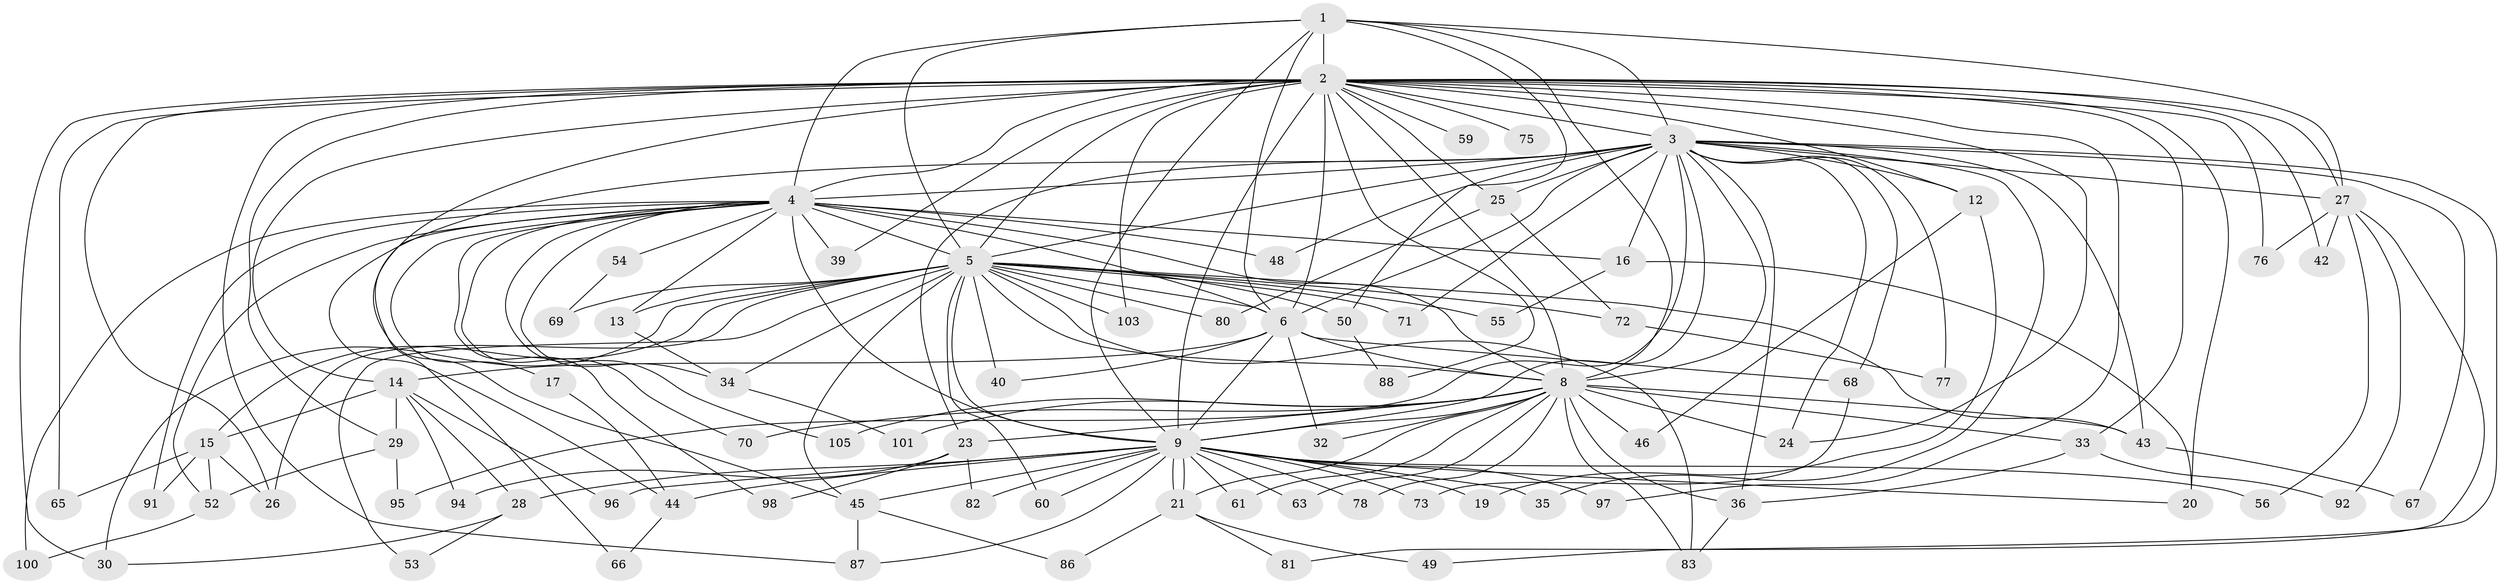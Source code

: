 // original degree distribution, {13: 0.009523809523809525, 16: 0.009523809523809525, 19: 0.009523809523809525, 11: 0.009523809523809525, 29: 0.01904761904761905, 15: 0.009523809523809525, 23: 0.009523809523809525, 25: 0.009523809523809525, 27: 0.009523809523809525, 10: 0.009523809523809525, 5: 0.01904761904761905, 3: 0.19047619047619047, 7: 0.009523809523809525, 6: 0.01904761904761905, 4: 0.09523809523809523, 2: 0.5523809523809524, 8: 0.009523809523809525}
// Generated by graph-tools (version 1.1) at 2025/11/02/27/25 16:11:04]
// undirected, 80 vertices, 182 edges
graph export_dot {
graph [start="1"]
  node [color=gray90,style=filled];
  1 [super="+47"];
  2 [super="+10"];
  3 [super="+11"];
  4 [super="+7"];
  5 [super="+22"];
  6 [super="+31"];
  8 [super="+62"];
  9 [super="+18"];
  12 [super="+74"];
  13;
  14 [super="+90"];
  15 [super="+41"];
  16;
  17 [super="+85"];
  19;
  20 [super="+93"];
  21 [super="+58"];
  23;
  24 [super="+99"];
  25;
  26;
  27 [super="+37"];
  28 [super="+64"];
  29;
  30 [super="+38"];
  32;
  33;
  34 [super="+79"];
  35;
  36;
  39;
  40;
  42;
  43 [super="+57"];
  44;
  45 [super="+51"];
  46;
  48;
  49;
  50;
  52 [super="+89"];
  53;
  54;
  55;
  56;
  59;
  60;
  61;
  63;
  65;
  66;
  67;
  68;
  69;
  70;
  71;
  72;
  73;
  75;
  76;
  77;
  78;
  80 [super="+104"];
  81;
  82;
  83 [super="+84"];
  86;
  87 [super="+102"];
  88;
  91;
  92;
  94;
  95;
  96;
  97;
  98;
  100;
  101;
  103;
  105;
  1 -- 2 [weight=2];
  1 -- 3;
  1 -- 4 [weight=2];
  1 -- 5 [weight=2];
  1 -- 6;
  1 -- 8;
  1 -- 9;
  1 -- 27 [weight=2];
  1 -- 50;
  2 -- 3 [weight=2];
  2 -- 4 [weight=4];
  2 -- 5 [weight=2];
  2 -- 6 [weight=3];
  2 -- 8 [weight=2];
  2 -- 9 [weight=2];
  2 -- 14;
  2 -- 20;
  2 -- 25;
  2 -- 39;
  2 -- 59 [weight=2];
  2 -- 75 [weight=2];
  2 -- 65;
  2 -- 12;
  2 -- 76;
  2 -- 87;
  2 -- 88;
  2 -- 26;
  2 -- 29;
  2 -- 30;
  2 -- 33;
  2 -- 97;
  2 -- 103;
  2 -- 42;
  2 -- 45;
  2 -- 27;
  2 -- 24;
  3 -- 4 [weight=2];
  3 -- 5;
  3 -- 6;
  3 -- 8;
  3 -- 9 [weight=2];
  3 -- 24;
  3 -- 27;
  3 -- 35;
  3 -- 36;
  3 -- 44;
  3 -- 48;
  3 -- 49;
  3 -- 67;
  3 -- 95;
  3 -- 68;
  3 -- 71;
  3 -- 43;
  3 -- 12;
  3 -- 77;
  3 -- 16;
  3 -- 23;
  3 -- 25;
  4 -- 5 [weight=2];
  4 -- 6 [weight=2];
  4 -- 8 [weight=2];
  4 -- 9 [weight=2];
  4 -- 13;
  4 -- 70;
  4 -- 66;
  4 -- 16;
  4 -- 17;
  4 -- 91;
  4 -- 34;
  4 -- 98;
  4 -- 100;
  4 -- 39;
  4 -- 105;
  4 -- 48;
  4 -- 52;
  4 -- 54;
  5 -- 6;
  5 -- 8;
  5 -- 9;
  5 -- 13;
  5 -- 15;
  5 -- 26;
  5 -- 30;
  5 -- 40;
  5 -- 50;
  5 -- 53;
  5 -- 55;
  5 -- 60;
  5 -- 69;
  5 -- 71;
  5 -- 72;
  5 -- 80 [weight=2];
  5 -- 83;
  5 -- 103;
  5 -- 34;
  5 -- 43;
  5 -- 45;
  6 -- 8;
  6 -- 9;
  6 -- 14 [weight=2];
  6 -- 32;
  6 -- 40;
  6 -- 68;
  8 -- 9 [weight=2];
  8 -- 23;
  8 -- 24;
  8 -- 32;
  8 -- 33;
  8 -- 43;
  8 -- 46;
  8 -- 61;
  8 -- 63;
  8 -- 70;
  8 -- 78;
  8 -- 83;
  8 -- 101;
  8 -- 105;
  8 -- 36;
  8 -- 21;
  9 -- 19;
  9 -- 21;
  9 -- 21;
  9 -- 28;
  9 -- 35;
  9 -- 44;
  9 -- 45;
  9 -- 56;
  9 -- 60;
  9 -- 61;
  9 -- 63;
  9 -- 73;
  9 -- 78;
  9 -- 82;
  9 -- 96;
  9 -- 97;
  9 -- 20;
  9 -- 87;
  12 -- 19;
  12 -- 46;
  13 -- 34;
  14 -- 15;
  14 -- 28;
  14 -- 29;
  14 -- 96;
  14 -- 94;
  15 -- 52;
  15 -- 65;
  15 -- 91;
  15 -- 26;
  16 -- 20;
  16 -- 55;
  17 -- 44;
  21 -- 49;
  21 -- 81;
  21 -- 86;
  23 -- 82;
  23 -- 94;
  23 -- 98;
  25 -- 72;
  25 -- 80;
  27 -- 42;
  27 -- 56;
  27 -- 76;
  27 -- 81;
  27 -- 92;
  28 -- 53;
  28 -- 30;
  29 -- 95;
  29 -- 52;
  33 -- 36;
  33 -- 92;
  34 -- 101;
  36 -- 83;
  43 -- 67;
  44 -- 66;
  45 -- 86;
  45 -- 87;
  50 -- 88;
  52 -- 100;
  54 -- 69;
  68 -- 73;
  72 -- 77;
}
